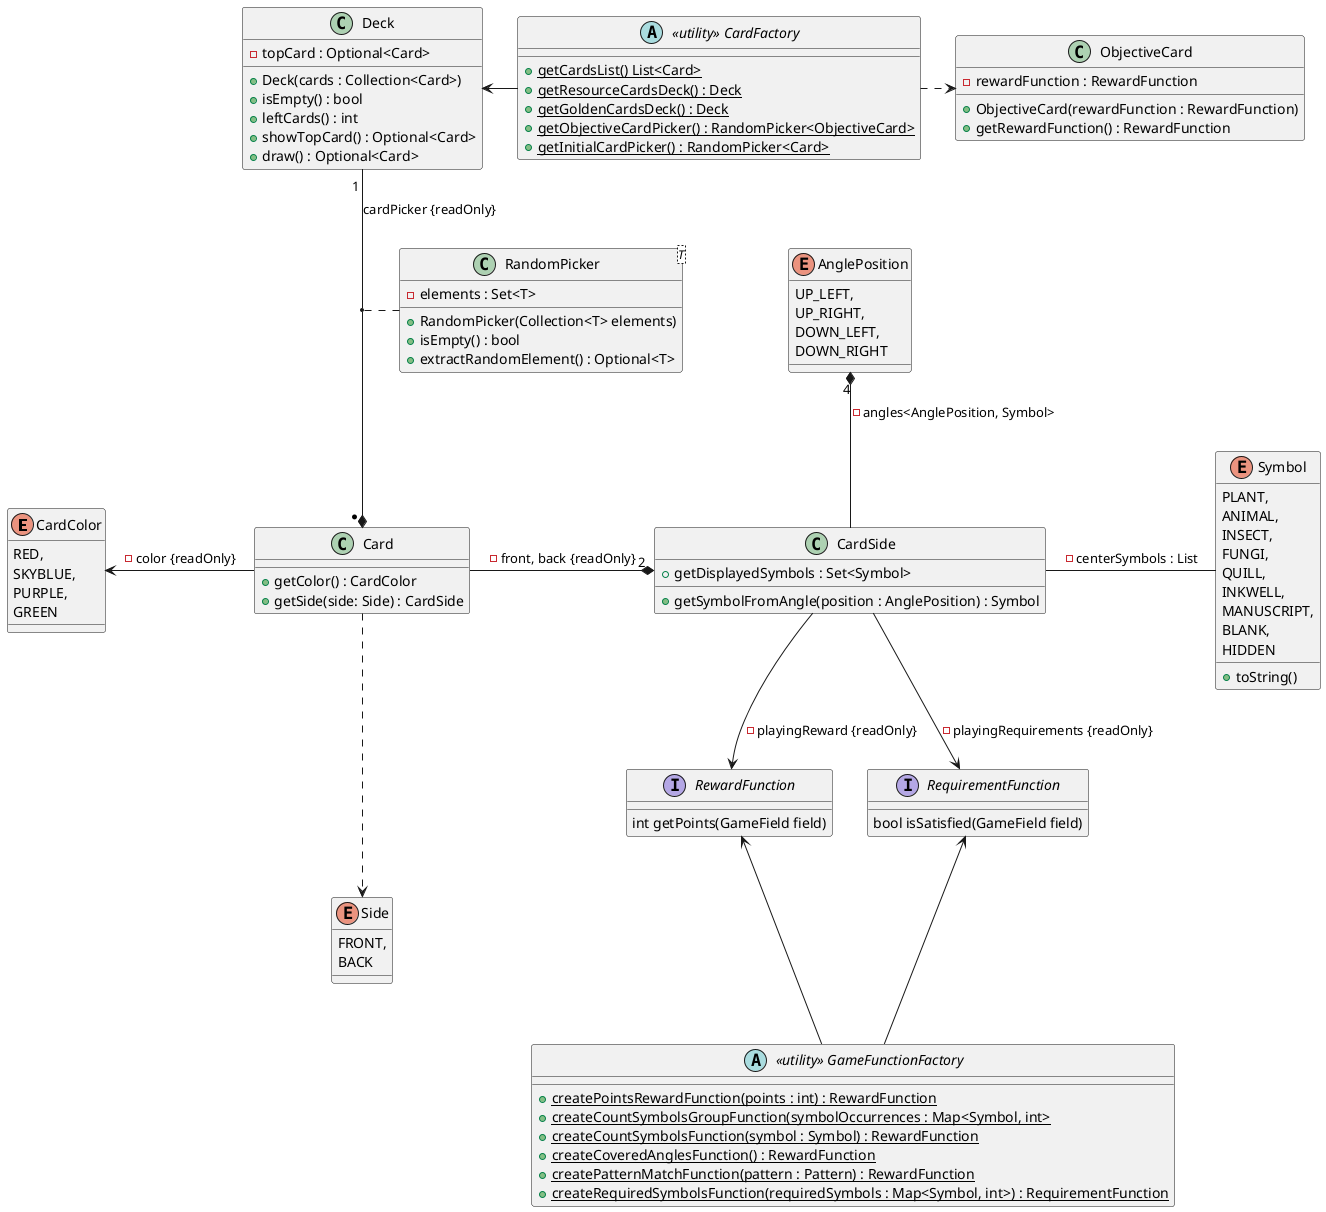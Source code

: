 @startuml
!startsub CARDS

enum CardColor {
    RED,
    SKYBLUE,
    PURPLE,
    GREEN
}

enum Symbol{
    PLANT,
    ANIMAL,
    INSECT,
    FUNGI,
    QUILL,
    INKWELL,
    MANUSCRIPT,
    BLANK,
    HIDDEN
    + toString()
}

enum AnglePosition {
    UP_LEFT,
    UP_RIGHT,
    DOWN_LEFT,
    DOWN_RIGHT
}

enum Side{
    FRONT,
    BACK
}

class Card {
    +getColor() : CardColor
    +getSide(side: Side) : CardSide
}

class CardSide {
    + getDisplayedSymbols : Set<Symbol>
    + getSymbolFromAngle(position : AnglePosition) : Symbol
}

class RandomPicker <T>{
    - elements : Set<T>
    + RandomPicker(Collection<T> elements)
    + isEmpty() : bool
    + extractRandomElement() : Optional<T>
}

class Deck{
    - topCard : Optional<Card>
    + Deck(cards : Collection<Card>)
    + isEmpty() : bool
    + leftCards() : int
    + showTopCard() : Optional<Card>
    + draw() : Optional<Card>
}


class ObjectiveCard {
    - rewardFunction : RewardFunction
    +ObjectiveCard(rewardFunction : RewardFunction)
    +getRewardFunction() : RewardFunction
}

abstract class "<<utility>> CardFactory"{
    + getCardsList() List<Card> {static}
    + getResourceCardsDeck() : Deck {static}
    + getGoldenCardsDeck() : Deck {static}
    + getObjectiveCardPicker() : RandomPicker<ObjectiveCard> {static}
    + getInitialCardPicker() : RandomPicker<Card> {static}
}

Deck "1 " --* "* " Card : - cardPicker {readOnly}
(Deck, Card) .. RandomPicker

"<<utility>> CardFactory" -l-> Deck
"<<utility>> CardFactory" -r..> ObjectiveCard


Card  -r-* "2" CardSide : - front, back {readOnly}
Card  -l-> CardColor : - color {readOnly}
Card  -d..> Side

CardSide --> RequirementFunction : - playingRequirements {readOnly}
CardSide --> RewardFunction : - playingReward {readOnly}
CardSide -r- Symbol : -centerSymbols : List
CardSide -u-* "4" AnglePosition : - angles<AnglePosition, Symbol>
!endsub
!startsub FUNCTIONS
'Consider making Map<Symbol, int> an object with Stream interface
abstract class "<<utility>> GameFunctionFactory" {
    + createPointsRewardFunction(points : int) : RewardFunction {static}
    + createCountSymbolsGroupFunction(symbolOccurrences : Map<Symbol, int> {static}
    + createCountSymbolsFunction(symbol : Symbol) : RewardFunction {static}
    + createCoveredAnglesFunction() : RewardFunction {static}
    + createPatternMatchFunction(pattern : Pattern) : RewardFunction {static}
    + createRequiredSymbolsFunction(requiredSymbols : Map<Symbol, int>) : RequirementFunction {static}
}

interface RewardFunction {
    int getPoints(GameField field)
}

interface RequirementFunction {
    bool isSatisfied(GameField field)
}

"<<utility>> GameFunctionFactory" -u--> RewardFunction
"<<utility>> GameFunctionFactory" -u--> RequirementFunction
!endsub
@enduml